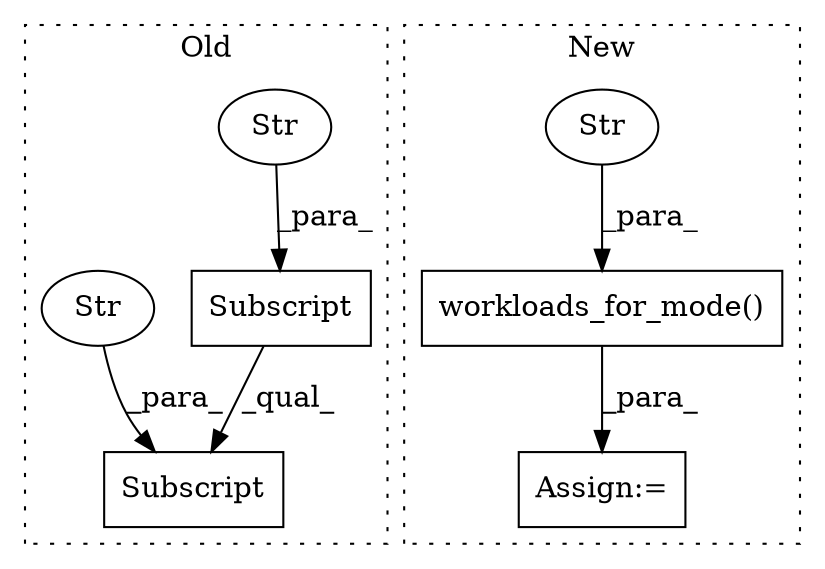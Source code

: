 digraph G {
subgraph cluster0 {
1 [label="Subscript" a="63" s="2634,0" l="38,0" shape="box"];
4 [label="Str" a="66" s="2659" l="12" shape="ellipse"];
6 [label="Subscript" a="63" s="2634,0" l="44,0" shape="box"];
7 [label="Str" a="66" s="2673" l="4" shape="ellipse"];
label = "Old";
style="dotted";
}
subgraph cluster1 {
2 [label="workloads_for_mode()" a="75" s="2713,2771" l="23,1" shape="box"];
3 [label="Str" a="66" s="2759" l="12" shape="ellipse"];
5 [label="Assign:=" a="68" s="2897" l="3" shape="box"];
label = "New";
style="dotted";
}
1 -> 6 [label="_qual_"];
2 -> 5 [label="_para_"];
3 -> 2 [label="_para_"];
4 -> 1 [label="_para_"];
7 -> 6 [label="_para_"];
}